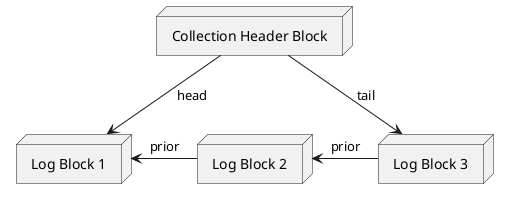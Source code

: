 @startuml

node "Collection Header Block" as CollectionHeaderBlock

node "Log Block 1" as LogBlock1
node "Log Block 2" as LogBlock2
node "Log Block 3" as LogBlock3

CollectionHeaderBlock --> LogBlock3 : tail
CollectionHeaderBlock --> LogBlock1 : head
LogBlock1 <- LogBlock2 : prior
LogBlock2 <- LogBlock3 : prior

@enduml
